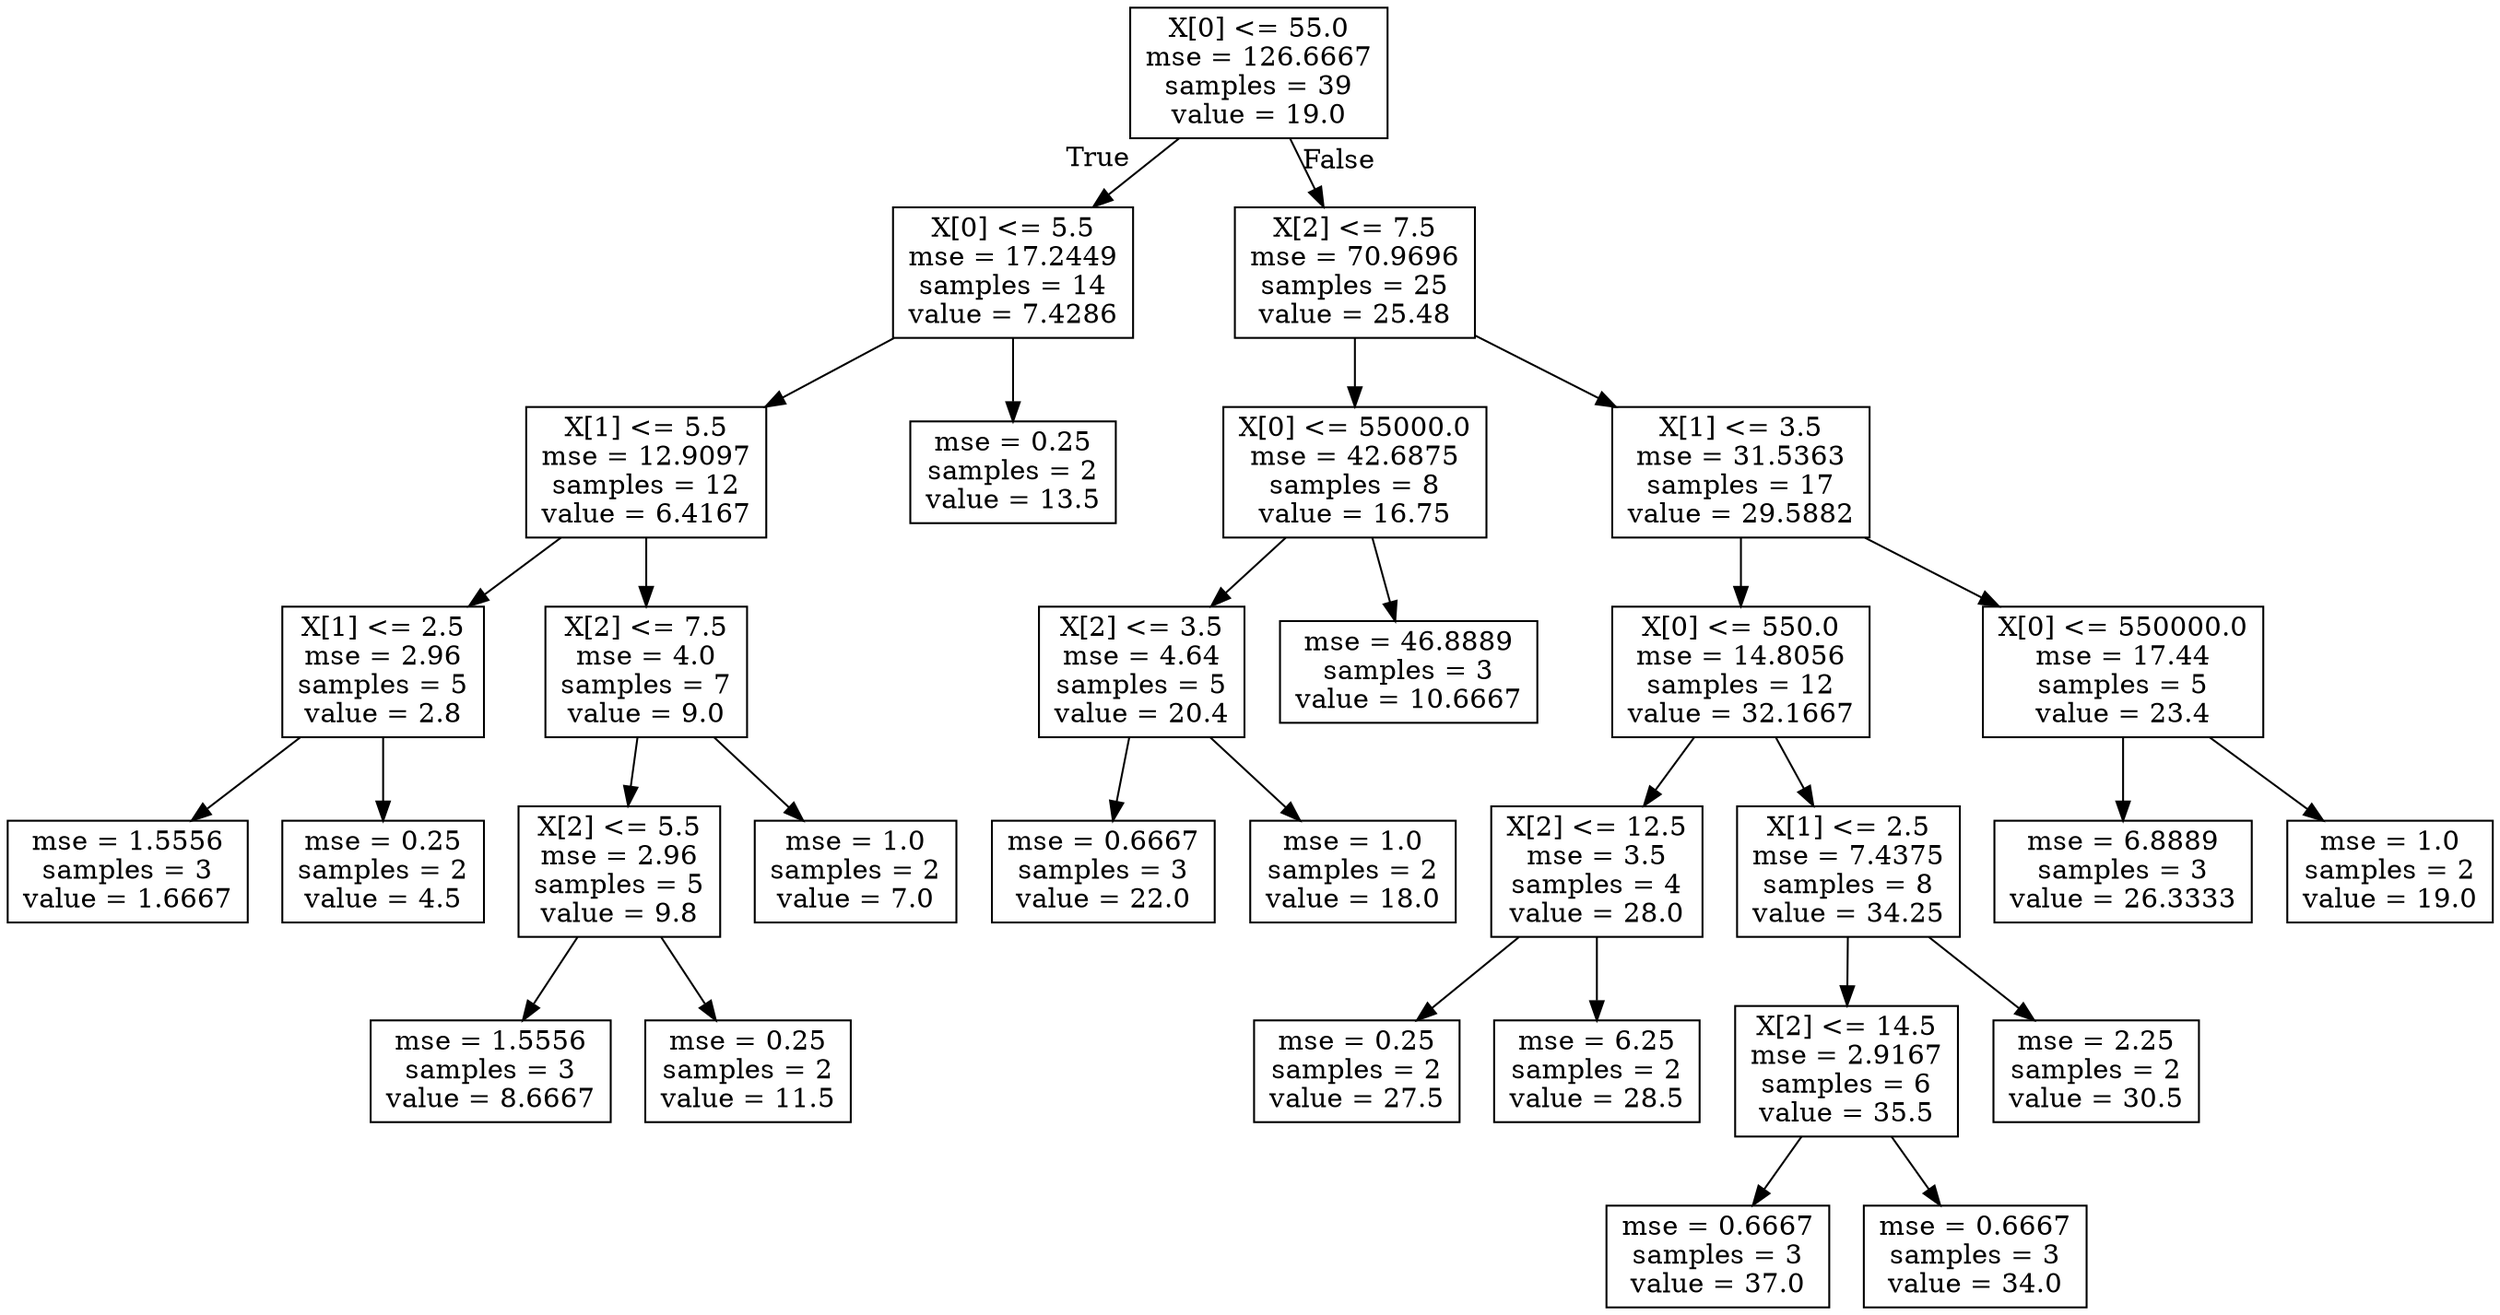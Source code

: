 digraph Tree {
node [shape=box] ;
0 [label="X[0] <= 55.0\nmse = 126.6667\nsamples = 39\nvalue = 19.0"] ;
1 [label="X[0] <= 5.5\nmse = 17.2449\nsamples = 14\nvalue = 7.4286"] ;
0 -> 1 [labeldistance=2.5, labelangle=45, headlabel="True"] ;
2 [label="X[1] <= 5.5\nmse = 12.9097\nsamples = 12\nvalue = 6.4167"] ;
1 -> 2 ;
3 [label="X[1] <= 2.5\nmse = 2.96\nsamples = 5\nvalue = 2.8"] ;
2 -> 3 ;
4 [label="mse = 1.5556\nsamples = 3\nvalue = 1.6667"] ;
3 -> 4 ;
5 [label="mse = 0.25\nsamples = 2\nvalue = 4.5"] ;
3 -> 5 ;
6 [label="X[2] <= 7.5\nmse = 4.0\nsamples = 7\nvalue = 9.0"] ;
2 -> 6 ;
7 [label="X[2] <= 5.5\nmse = 2.96\nsamples = 5\nvalue = 9.8"] ;
6 -> 7 ;
8 [label="mse = 1.5556\nsamples = 3\nvalue = 8.6667"] ;
7 -> 8 ;
9 [label="mse = 0.25\nsamples = 2\nvalue = 11.5"] ;
7 -> 9 ;
10 [label="mse = 1.0\nsamples = 2\nvalue = 7.0"] ;
6 -> 10 ;
11 [label="mse = 0.25\nsamples = 2\nvalue = 13.5"] ;
1 -> 11 ;
12 [label="X[2] <= 7.5\nmse = 70.9696\nsamples = 25\nvalue = 25.48"] ;
0 -> 12 [labeldistance=2.5, labelangle=-45, headlabel="False"] ;
13 [label="X[0] <= 55000.0\nmse = 42.6875\nsamples = 8\nvalue = 16.75"] ;
12 -> 13 ;
14 [label="X[2] <= 3.5\nmse = 4.64\nsamples = 5\nvalue = 20.4"] ;
13 -> 14 ;
15 [label="mse = 0.6667\nsamples = 3\nvalue = 22.0"] ;
14 -> 15 ;
16 [label="mse = 1.0\nsamples = 2\nvalue = 18.0"] ;
14 -> 16 ;
17 [label="mse = 46.8889\nsamples = 3\nvalue = 10.6667"] ;
13 -> 17 ;
18 [label="X[1] <= 3.5\nmse = 31.5363\nsamples = 17\nvalue = 29.5882"] ;
12 -> 18 ;
19 [label="X[0] <= 550.0\nmse = 14.8056\nsamples = 12\nvalue = 32.1667"] ;
18 -> 19 ;
20 [label="X[2] <= 12.5\nmse = 3.5\nsamples = 4\nvalue = 28.0"] ;
19 -> 20 ;
21 [label="mse = 0.25\nsamples = 2\nvalue = 27.5"] ;
20 -> 21 ;
22 [label="mse = 6.25\nsamples = 2\nvalue = 28.5"] ;
20 -> 22 ;
23 [label="X[1] <= 2.5\nmse = 7.4375\nsamples = 8\nvalue = 34.25"] ;
19 -> 23 ;
24 [label="X[2] <= 14.5\nmse = 2.9167\nsamples = 6\nvalue = 35.5"] ;
23 -> 24 ;
25 [label="mse = 0.6667\nsamples = 3\nvalue = 37.0"] ;
24 -> 25 ;
26 [label="mse = 0.6667\nsamples = 3\nvalue = 34.0"] ;
24 -> 26 ;
27 [label="mse = 2.25\nsamples = 2\nvalue = 30.5"] ;
23 -> 27 ;
28 [label="X[0] <= 550000.0\nmse = 17.44\nsamples = 5\nvalue = 23.4"] ;
18 -> 28 ;
29 [label="mse = 6.8889\nsamples = 3\nvalue = 26.3333"] ;
28 -> 29 ;
30 [label="mse = 1.0\nsamples = 2\nvalue = 19.0"] ;
28 -> 30 ;
}